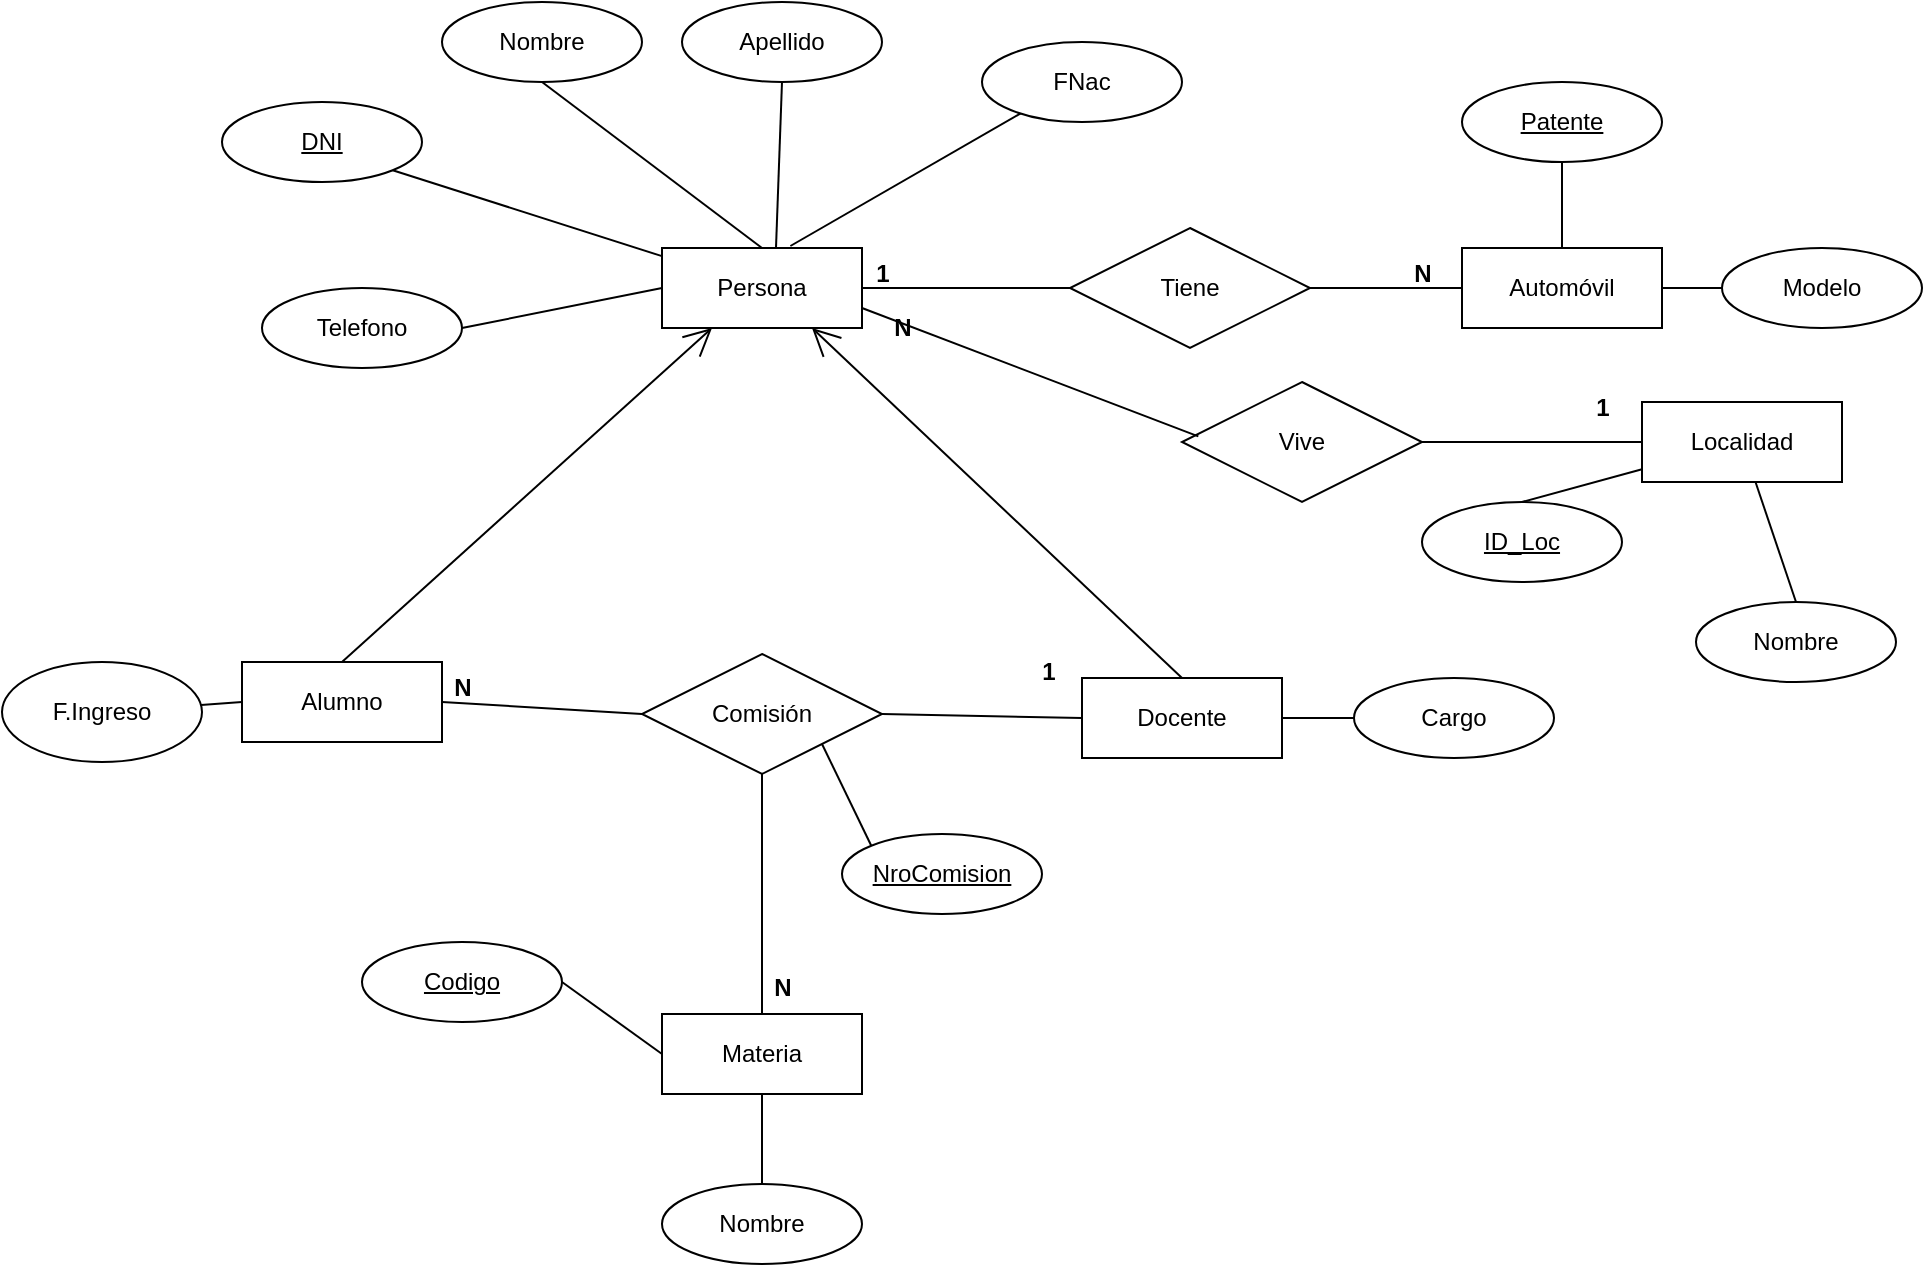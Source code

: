 <mxfile version="26.2.2">
  <diagram name="Página-1" id="mWCn7JWpaRzb7D_f05qL">
    <mxGraphModel dx="1871" dy="626" grid="1" gridSize="10" guides="1" tooltips="1" connect="1" arrows="1" fold="1" page="1" pageScale="1" pageWidth="827" pageHeight="1169" math="0" shadow="0">
      <root>
        <mxCell id="0" />
        <mxCell id="1" parent="0" />
        <mxCell id="ru4KZHiYIEU1xVQ5yHDc-1" value="Persona" style="whiteSpace=wrap;html=1;align=center;" parent="1" vertex="1">
          <mxGeometry x="210" y="133" width="100" height="40" as="geometry" />
        </mxCell>
        <mxCell id="ru4KZHiYIEU1xVQ5yHDc-2" value="Alumno" style="whiteSpace=wrap;html=1;align=center;" parent="1" vertex="1">
          <mxGeometry y="340" width="100" height="40" as="geometry" />
        </mxCell>
        <mxCell id="ru4KZHiYIEU1xVQ5yHDc-3" value="Docente" style="whiteSpace=wrap;html=1;align=center;" parent="1" vertex="1">
          <mxGeometry x="420" y="348" width="100" height="40" as="geometry" />
        </mxCell>
        <mxCell id="ru4KZHiYIEU1xVQ5yHDc-7" value="" style="endArrow=open;endFill=1;endSize=12;html=1;rounded=0;entryX=0.25;entryY=1;entryDx=0;entryDy=0;exitX=0.5;exitY=0;exitDx=0;exitDy=0;" parent="1" source="ru4KZHiYIEU1xVQ5yHDc-2" target="ru4KZHiYIEU1xVQ5yHDc-1" edge="1">
          <mxGeometry width="160" relative="1" as="geometry">
            <mxPoint x="375" y="300" as="sourcePoint" />
            <mxPoint x="295" y="190" as="targetPoint" />
          </mxGeometry>
        </mxCell>
        <mxCell id="ru4KZHiYIEU1xVQ5yHDc-10" value="Comisión" style="shape=rhombus;perimeter=rhombusPerimeter;whiteSpace=wrap;html=1;align=center;" parent="1" vertex="1">
          <mxGeometry x="200" y="336" width="120" height="60" as="geometry" />
        </mxCell>
        <mxCell id="ru4KZHiYIEU1xVQ5yHDc-11" value="Materia" style="whiteSpace=wrap;html=1;align=center;" parent="1" vertex="1">
          <mxGeometry x="210" y="516" width="100" height="40" as="geometry" />
        </mxCell>
        <mxCell id="ru4KZHiYIEU1xVQ5yHDc-14" value="" style="endArrow=none;html=1;rounded=0;entryX=0;entryY=0.5;entryDx=0;entryDy=0;exitX=1;exitY=0.5;exitDx=0;exitDy=0;" parent="1" source="ru4KZHiYIEU1xVQ5yHDc-2" target="ru4KZHiYIEU1xVQ5yHDc-10" edge="1">
          <mxGeometry relative="1" as="geometry">
            <mxPoint x="90" y="240" as="sourcePoint" />
            <mxPoint x="190" y="396" as="targetPoint" />
          </mxGeometry>
        </mxCell>
        <mxCell id="ru4KZHiYIEU1xVQ5yHDc-15" value="" style="endArrow=none;html=1;rounded=0;exitX=0.5;exitY=1;exitDx=0;exitDy=0;entryX=0.5;entryY=0;entryDx=0;entryDy=0;" parent="1" source="ru4KZHiYIEU1xVQ5yHDc-10" target="ru4KZHiYIEU1xVQ5yHDc-11" edge="1">
          <mxGeometry relative="1" as="geometry">
            <mxPoint x="330" y="278" as="sourcePoint" />
            <mxPoint x="490" y="278" as="targetPoint" />
          </mxGeometry>
        </mxCell>
        <mxCell id="ru4KZHiYIEU1xVQ5yHDc-16" value="" style="endArrow=none;html=1;rounded=0;exitX=1;exitY=0.5;exitDx=0;exitDy=0;entryX=0;entryY=0.5;entryDx=0;entryDy=0;" parent="1" source="ru4KZHiYIEU1xVQ5yHDc-10" target="ru4KZHiYIEU1xVQ5yHDc-3" edge="1">
          <mxGeometry relative="1" as="geometry">
            <mxPoint x="330" y="278" as="sourcePoint" />
            <mxPoint x="424" y="386.26" as="targetPoint" />
          </mxGeometry>
        </mxCell>
        <mxCell id="ru4KZHiYIEU1xVQ5yHDc-17" value="Automóvil" style="whiteSpace=wrap;html=1;align=center;" parent="1" vertex="1">
          <mxGeometry x="610" y="133" width="100" height="40" as="geometry" />
        </mxCell>
        <mxCell id="ru4KZHiYIEU1xVQ5yHDc-18" value="" style="endArrow=none;html=1;rounded=0;exitX=1;exitY=0.5;exitDx=0;exitDy=0;entryX=0;entryY=0.5;entryDx=0;entryDy=0;" parent="1" source="ru4KZHiYIEU1xVQ5yHDc-28" target="ru4KZHiYIEU1xVQ5yHDc-17" edge="1">
          <mxGeometry relative="1" as="geometry">
            <mxPoint x="340" y="330" as="sourcePoint" />
            <mxPoint x="500" y="330" as="targetPoint" />
          </mxGeometry>
        </mxCell>
        <mxCell id="ru4KZHiYIEU1xVQ5yHDc-19" value="DNI" style="ellipse;whiteSpace=wrap;html=1;align=center;fontStyle=4;" parent="1" vertex="1">
          <mxGeometry x="-10" y="60" width="100" height="40" as="geometry" />
        </mxCell>
        <mxCell id="ru4KZHiYIEU1xVQ5yHDc-20" value="" style="endArrow=none;html=1;rounded=0;exitX=1;exitY=1;exitDx=0;exitDy=0;" parent="1" source="ru4KZHiYIEU1xVQ5yHDc-19" target="ru4KZHiYIEU1xVQ5yHDc-1" edge="1">
          <mxGeometry relative="1" as="geometry">
            <mxPoint x="180" y="100" as="sourcePoint" />
            <mxPoint x="500" y="330" as="targetPoint" />
          </mxGeometry>
        </mxCell>
        <mxCell id="ru4KZHiYIEU1xVQ5yHDc-21" value="Nombre" style="ellipse;whiteSpace=wrap;html=1;align=center;" parent="1" vertex="1">
          <mxGeometry x="100" y="10" width="100" height="40" as="geometry" />
        </mxCell>
        <mxCell id="ru4KZHiYIEU1xVQ5yHDc-22" value="" style="endArrow=none;html=1;rounded=0;exitX=0.5;exitY=1;exitDx=0;exitDy=0;entryX=0.5;entryY=0;entryDx=0;entryDy=0;" parent="1" source="ru4KZHiYIEU1xVQ5yHDc-21" target="ru4KZHiYIEU1xVQ5yHDc-1" edge="1">
          <mxGeometry relative="1" as="geometry">
            <mxPoint x="340" y="330" as="sourcePoint" />
            <mxPoint x="500" y="330" as="targetPoint" />
          </mxGeometry>
        </mxCell>
        <mxCell id="ru4KZHiYIEU1xVQ5yHDc-23" value="Apellido" style="ellipse;whiteSpace=wrap;html=1;align=center;" parent="1" vertex="1">
          <mxGeometry x="220" y="10" width="100" height="40" as="geometry" />
        </mxCell>
        <mxCell id="ru4KZHiYIEU1xVQ5yHDc-24" value="" style="endArrow=none;html=1;rounded=0;exitX=0.5;exitY=1;exitDx=0;exitDy=0;entryX=0.57;entryY=-0.005;entryDx=0;entryDy=0;entryPerimeter=0;" parent="1" source="ru4KZHiYIEU1xVQ5yHDc-23" target="ru4KZHiYIEU1xVQ5yHDc-1" edge="1">
          <mxGeometry relative="1" as="geometry">
            <mxPoint x="340" y="330" as="sourcePoint" />
            <mxPoint x="500" y="330" as="targetPoint" />
          </mxGeometry>
        </mxCell>
        <mxCell id="ru4KZHiYIEU1xVQ5yHDc-29" value="" style="endArrow=none;html=1;rounded=0;exitX=1;exitY=0.5;exitDx=0;exitDy=0;entryX=0;entryY=0.5;entryDx=0;entryDy=0;" parent="1" source="ru4KZHiYIEU1xVQ5yHDc-1" target="ru4KZHiYIEU1xVQ5yHDc-28" edge="1">
          <mxGeometry relative="1" as="geometry">
            <mxPoint x="320" y="160" as="sourcePoint" />
            <mxPoint x="520" y="160" as="targetPoint" />
          </mxGeometry>
        </mxCell>
        <mxCell id="ru4KZHiYIEU1xVQ5yHDc-28" value="Tiene" style="shape=rhombus;perimeter=rhombusPerimeter;whiteSpace=wrap;html=1;align=center;" parent="1" vertex="1">
          <mxGeometry x="414" y="123" width="120" height="60" as="geometry" />
        </mxCell>
        <mxCell id="ru4KZHiYIEU1xVQ5yHDc-30" value="1" style="text;align=center;fontStyle=1;verticalAlign=middle;spacingLeft=3;spacingRight=3;strokeColor=none;rotatable=0;points=[[0,0.5],[1,0.5]];portConstraint=eastwest;html=1;" parent="1" vertex="1">
          <mxGeometry x="280" y="133" width="80" height="26" as="geometry" />
        </mxCell>
        <mxCell id="ru4KZHiYIEU1xVQ5yHDc-31" value="N" style="text;align=center;fontStyle=1;verticalAlign=middle;spacingLeft=3;spacingRight=3;strokeColor=none;rotatable=0;points=[[0,0.5],[1,0.5]];portConstraint=eastwest;html=1;" parent="1" vertex="1">
          <mxGeometry x="550" y="133" width="80" height="26" as="geometry" />
        </mxCell>
        <mxCell id="ru4KZHiYIEU1xVQ5yHDc-32" value="N" style="text;align=center;fontStyle=1;verticalAlign=middle;spacingLeft=3;spacingRight=3;strokeColor=none;rotatable=0;points=[[0,0.5],[1,0.5]];portConstraint=eastwest;html=1;" parent="1" vertex="1">
          <mxGeometry x="70" y="340" width="80" height="26" as="geometry" />
        </mxCell>
        <mxCell id="ru4KZHiYIEU1xVQ5yHDc-33" value="1" style="text;align=center;fontStyle=1;verticalAlign=middle;spacingLeft=3;spacingRight=3;strokeColor=none;rotatable=0;points=[[0,0.5],[1,0.5]];portConstraint=eastwest;html=1;" parent="1" vertex="1">
          <mxGeometry x="370" y="332" width="66" height="26" as="geometry" />
        </mxCell>
        <mxCell id="ru4KZHiYIEU1xVQ5yHDc-34" value="N" style="text;align=center;fontStyle=1;verticalAlign=middle;spacingLeft=3;spacingRight=3;strokeColor=none;rotatable=0;points=[[0,0.5],[1,0.5]];portConstraint=eastwest;html=1;" parent="1" vertex="1">
          <mxGeometry x="230" y="490" width="80" height="26" as="geometry" />
        </mxCell>
        <mxCell id="ru4KZHiYIEU1xVQ5yHDc-35" value="F.Ingreso" style="ellipse;whiteSpace=wrap;html=1;align=center;" parent="1" vertex="1">
          <mxGeometry x="-120" y="340" width="100" height="50" as="geometry" />
        </mxCell>
        <mxCell id="ru4KZHiYIEU1xVQ5yHDc-36" value="" style="endArrow=none;html=1;rounded=0;entryX=0;entryY=0.5;entryDx=0;entryDy=0;" parent="1" source="ru4KZHiYIEU1xVQ5yHDc-35" target="ru4KZHiYIEU1xVQ5yHDc-2" edge="1">
          <mxGeometry relative="1" as="geometry">
            <mxPoint x="320" y="272" as="sourcePoint" />
            <mxPoint x="480" y="272" as="targetPoint" />
          </mxGeometry>
        </mxCell>
        <mxCell id="ru4KZHiYIEU1xVQ5yHDc-37" value="Cargo" style="ellipse;whiteSpace=wrap;html=1;align=center;" parent="1" vertex="1">
          <mxGeometry x="556" y="348" width="100" height="40" as="geometry" />
        </mxCell>
        <mxCell id="ru4KZHiYIEU1xVQ5yHDc-38" value="" style="endArrow=none;html=1;rounded=0;entryX=0;entryY=0.5;entryDx=0;entryDy=0;exitX=1;exitY=0.5;exitDx=0;exitDy=0;" parent="1" source="ru4KZHiYIEU1xVQ5yHDc-3" target="ru4KZHiYIEU1xVQ5yHDc-37" edge="1">
          <mxGeometry relative="1" as="geometry">
            <mxPoint x="326" y="280" as="sourcePoint" />
            <mxPoint x="486" y="280" as="targetPoint" />
          </mxGeometry>
        </mxCell>
        <mxCell id="ru4KZHiYIEU1xVQ5yHDc-39" value="Codigo" style="ellipse;whiteSpace=wrap;html=1;align=center;fontStyle=4;" parent="1" vertex="1">
          <mxGeometry x="60" y="480" width="100" height="40" as="geometry" />
        </mxCell>
        <mxCell id="ru4KZHiYIEU1xVQ5yHDc-40" value="" style="endArrow=none;html=1;rounded=0;exitX=1;exitY=0.5;exitDx=0;exitDy=0;entryX=0;entryY=0.5;entryDx=0;entryDy=0;" parent="1" source="ru4KZHiYIEU1xVQ5yHDc-39" target="ru4KZHiYIEU1xVQ5yHDc-11" edge="1">
          <mxGeometry relative="1" as="geometry">
            <mxPoint x="330" y="242" as="sourcePoint" />
            <mxPoint x="490" y="242" as="targetPoint" />
          </mxGeometry>
        </mxCell>
        <mxCell id="ru4KZHiYIEU1xVQ5yHDc-41" value="Nombre" style="ellipse;whiteSpace=wrap;html=1;align=center;" parent="1" vertex="1">
          <mxGeometry x="210" y="601" width="100" height="40" as="geometry" />
        </mxCell>
        <mxCell id="ru4KZHiYIEU1xVQ5yHDc-42" value="" style="endArrow=none;html=1;rounded=0;exitX=0.5;exitY=0;exitDx=0;exitDy=0;" parent="1" source="ru4KZHiYIEU1xVQ5yHDc-41" target="ru4KZHiYIEU1xVQ5yHDc-11" edge="1">
          <mxGeometry relative="1" as="geometry">
            <mxPoint x="330" y="278" as="sourcePoint" />
            <mxPoint x="490" y="278" as="targetPoint" />
          </mxGeometry>
        </mxCell>
        <mxCell id="ru4KZHiYIEU1xVQ5yHDc-44" value="Patente" style="ellipse;whiteSpace=wrap;html=1;align=center;fontStyle=4;" parent="1" vertex="1">
          <mxGeometry x="610" y="50" width="100" height="40" as="geometry" />
        </mxCell>
        <mxCell id="ru4KZHiYIEU1xVQ5yHDc-45" value="" style="endArrow=none;html=1;rounded=0;" parent="1" source="ru4KZHiYIEU1xVQ5yHDc-44" target="ru4KZHiYIEU1xVQ5yHDc-17" edge="1">
          <mxGeometry relative="1" as="geometry">
            <mxPoint x="340" y="330" as="sourcePoint" />
            <mxPoint x="500" y="330" as="targetPoint" />
          </mxGeometry>
        </mxCell>
        <mxCell id="ru4KZHiYIEU1xVQ5yHDc-46" value="Modelo" style="ellipse;whiteSpace=wrap;html=1;align=center;" parent="1" vertex="1">
          <mxGeometry x="740" y="133" width="100" height="40" as="geometry" />
        </mxCell>
        <mxCell id="ru4KZHiYIEU1xVQ5yHDc-47" value="" style="endArrow=none;html=1;rounded=0;entryX=1;entryY=0.5;entryDx=0;entryDy=0;" parent="1" source="ru4KZHiYIEU1xVQ5yHDc-46" target="ru4KZHiYIEU1xVQ5yHDc-17" edge="1">
          <mxGeometry relative="1" as="geometry">
            <mxPoint x="340" y="330" as="sourcePoint" />
            <mxPoint x="500" y="330" as="targetPoint" />
          </mxGeometry>
        </mxCell>
        <mxCell id="ru4KZHiYIEU1xVQ5yHDc-49" value="NroComision" style="ellipse;whiteSpace=wrap;html=1;align=center;fontStyle=4;" parent="1" vertex="1">
          <mxGeometry x="300" y="426" width="100" height="40" as="geometry" />
        </mxCell>
        <mxCell id="ru4KZHiYIEU1xVQ5yHDc-50" value="" style="endArrow=none;html=1;rounded=0;exitX=1;exitY=1;exitDx=0;exitDy=0;entryX=0;entryY=0;entryDx=0;entryDy=0;" parent="1" source="ru4KZHiYIEU1xVQ5yHDc-10" target="ru4KZHiYIEU1xVQ5yHDc-49" edge="1">
          <mxGeometry relative="1" as="geometry">
            <mxPoint x="330" y="278" as="sourcePoint" />
            <mxPoint x="490" y="278" as="targetPoint" />
          </mxGeometry>
        </mxCell>
        <mxCell id="vkMO6bHTjJtgTPaPGl1--1" value="Localidad" style="whiteSpace=wrap;html=1;align=center;" parent="1" vertex="1">
          <mxGeometry x="700" y="210" width="100" height="40" as="geometry" />
        </mxCell>
        <mxCell id="vkMO6bHTjJtgTPaPGl1--3" value="Vive" style="shape=rhombus;perimeter=rhombusPerimeter;whiteSpace=wrap;html=1;align=center;" parent="1" vertex="1">
          <mxGeometry x="470" y="200" width="120" height="60" as="geometry" />
        </mxCell>
        <mxCell id="vkMO6bHTjJtgTPaPGl1--7" value="Nombre" style="ellipse;whiteSpace=wrap;html=1;align=center;" parent="1" vertex="1">
          <mxGeometry x="727" y="310" width="100" height="40" as="geometry" />
        </mxCell>
        <mxCell id="vkMO6bHTjJtgTPaPGl1--8" value="" style="endArrow=none;html=1;rounded=0;entryX=0.5;entryY=0;entryDx=0;entryDy=0;" parent="1" source="vkMO6bHTjJtgTPaPGl1--1" target="vkMO6bHTjJtgTPaPGl1--7" edge="1">
          <mxGeometry relative="1" as="geometry">
            <mxPoint x="250" y="170" as="sourcePoint" />
            <mxPoint x="410" y="170" as="targetPoint" />
          </mxGeometry>
        </mxCell>
        <mxCell id="vkMO6bHTjJtgTPaPGl1--9" value="ID_Loc" style="ellipse;whiteSpace=wrap;html=1;align=center;fontStyle=4;" parent="1" vertex="1">
          <mxGeometry x="590" y="260" width="100" height="40" as="geometry" />
        </mxCell>
        <mxCell id="vkMO6bHTjJtgTPaPGl1--10" value="" style="endArrow=none;html=1;rounded=0;entryX=0.5;entryY=0;entryDx=0;entryDy=0;" parent="1" source="vkMO6bHTjJtgTPaPGl1--1" target="vkMO6bHTjJtgTPaPGl1--9" edge="1">
          <mxGeometry relative="1" as="geometry">
            <mxPoint x="250" y="170" as="sourcePoint" />
            <mxPoint x="410" y="170" as="targetPoint" />
          </mxGeometry>
        </mxCell>
        <mxCell id="vkMO6bHTjJtgTPaPGl1--11" value="1" style="text;align=center;fontStyle=1;verticalAlign=middle;spacingLeft=3;spacingRight=3;strokeColor=none;rotatable=0;points=[[0,0.5],[1,0.5]];portConstraint=eastwest;html=1;" parent="1" vertex="1">
          <mxGeometry x="640" y="200" width="80" height="26" as="geometry" />
        </mxCell>
        <mxCell id="vkMO6bHTjJtgTPaPGl1--13" value="" style="endArrow=none;html=1;rounded=0;entryX=1;entryY=0.5;entryDx=0;entryDy=0;" parent="1" source="vkMO6bHTjJtgTPaPGl1--1" target="vkMO6bHTjJtgTPaPGl1--3" edge="1">
          <mxGeometry relative="1" as="geometry">
            <mxPoint x="250" y="170" as="sourcePoint" />
            <mxPoint x="410" y="170" as="targetPoint" />
          </mxGeometry>
        </mxCell>
        <mxCell id="vkMO6bHTjJtgTPaPGl1--15" value="" style="endArrow=none;html=1;rounded=0;exitX=1;exitY=0.75;exitDx=0;exitDy=0;entryX=0.068;entryY=0.453;entryDx=0;entryDy=0;entryPerimeter=0;" parent="1" source="ru4KZHiYIEU1xVQ5yHDc-1" target="vkMO6bHTjJtgTPaPGl1--3" edge="1">
          <mxGeometry relative="1" as="geometry">
            <mxPoint x="310" y="163" as="sourcePoint" />
            <mxPoint x="480" y="234" as="targetPoint" />
          </mxGeometry>
        </mxCell>
        <mxCell id="vkMO6bHTjJtgTPaPGl1--14" value="N" style="text;align=center;fontStyle=1;verticalAlign=middle;spacingLeft=3;spacingRight=3;strokeColor=none;rotatable=0;points=[[0,0.5],[1,0.5]];portConstraint=eastwest;html=1;" parent="1" vertex="1">
          <mxGeometry x="290" y="160" width="80" height="26" as="geometry" />
        </mxCell>
        <mxCell id="vkMO6bHTjJtgTPaPGl1--17" value="" style="endArrow=none;html=1;rounded=0;entryX=0.23;entryY=0.84;entryDx=0;entryDy=0;entryPerimeter=0;exitX=0.642;exitY=-0.025;exitDx=0;exitDy=0;exitPerimeter=0;" parent="1" source="ru4KZHiYIEU1xVQ5yHDc-1" target="Wm2CC_6iunUO24xMCyxp-1" edge="1">
          <mxGeometry relative="1" as="geometry">
            <mxPoint x="310" y="130" as="sourcePoint" />
            <mxPoint x="371.8" y="80.8" as="targetPoint" />
          </mxGeometry>
        </mxCell>
        <mxCell id="vkMO6bHTjJtgTPaPGl1--18" value="" style="endArrow=open;endFill=1;endSize=12;html=1;rounded=0;exitX=0.5;exitY=0;exitDx=0;exitDy=0;entryX=0.75;entryY=1;entryDx=0;entryDy=0;" parent="1" source="ru4KZHiYIEU1xVQ5yHDc-3" target="ru4KZHiYIEU1xVQ5yHDc-1" edge="1">
          <mxGeometry width="160" relative="1" as="geometry">
            <mxPoint x="70" y="320" as="sourcePoint" />
            <mxPoint x="280" y="180" as="targetPoint" />
          </mxGeometry>
        </mxCell>
        <mxCell id="Wm2CC_6iunUO24xMCyxp-1" value="FNac" style="ellipse;whiteSpace=wrap;html=1;align=center;" parent="1" vertex="1">
          <mxGeometry x="370" y="30" width="100" height="40" as="geometry" />
        </mxCell>
        <mxCell id="Wm2CC_6iunUO24xMCyxp-2" value="Telefono" style="ellipse;whiteSpace=wrap;html=1;align=center;" parent="1" vertex="1">
          <mxGeometry x="10" y="153" width="100" height="40" as="geometry" />
        </mxCell>
        <mxCell id="Wm2CC_6iunUO24xMCyxp-3" value="" style="endArrow=none;html=1;rounded=0;exitX=1;exitY=0.5;exitDx=0;exitDy=0;entryX=0;entryY=0.5;entryDx=0;entryDy=0;" parent="1" source="Wm2CC_6iunUO24xMCyxp-2" target="ru4KZHiYIEU1xVQ5yHDc-1" edge="1">
          <mxGeometry relative="1" as="geometry">
            <mxPoint x="320" y="330" as="sourcePoint" />
            <mxPoint x="480" y="330" as="targetPoint" />
          </mxGeometry>
        </mxCell>
      </root>
    </mxGraphModel>
  </diagram>
</mxfile>
